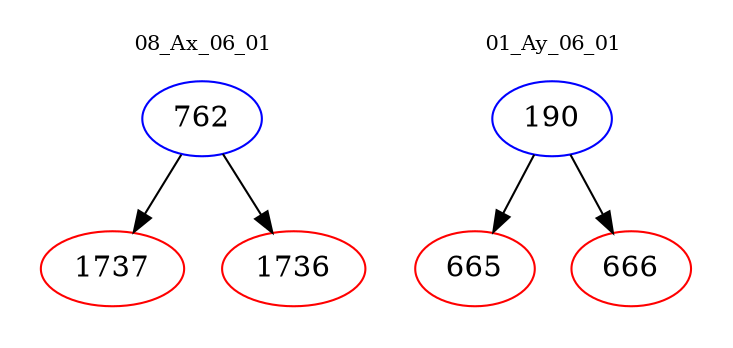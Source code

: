 digraph{
subgraph cluster_0 {
color = white
label = "08_Ax_06_01";
fontsize=10;
T0_762 [label="762", color="blue"]
T0_762 -> T0_1737 [color="black"]
T0_1737 [label="1737", color="red"]
T0_762 -> T0_1736 [color="black"]
T0_1736 [label="1736", color="red"]
}
subgraph cluster_1 {
color = white
label = "01_Ay_06_01";
fontsize=10;
T1_190 [label="190", color="blue"]
T1_190 -> T1_665 [color="black"]
T1_665 [label="665", color="red"]
T1_190 -> T1_666 [color="black"]
T1_666 [label="666", color="red"]
}
}
